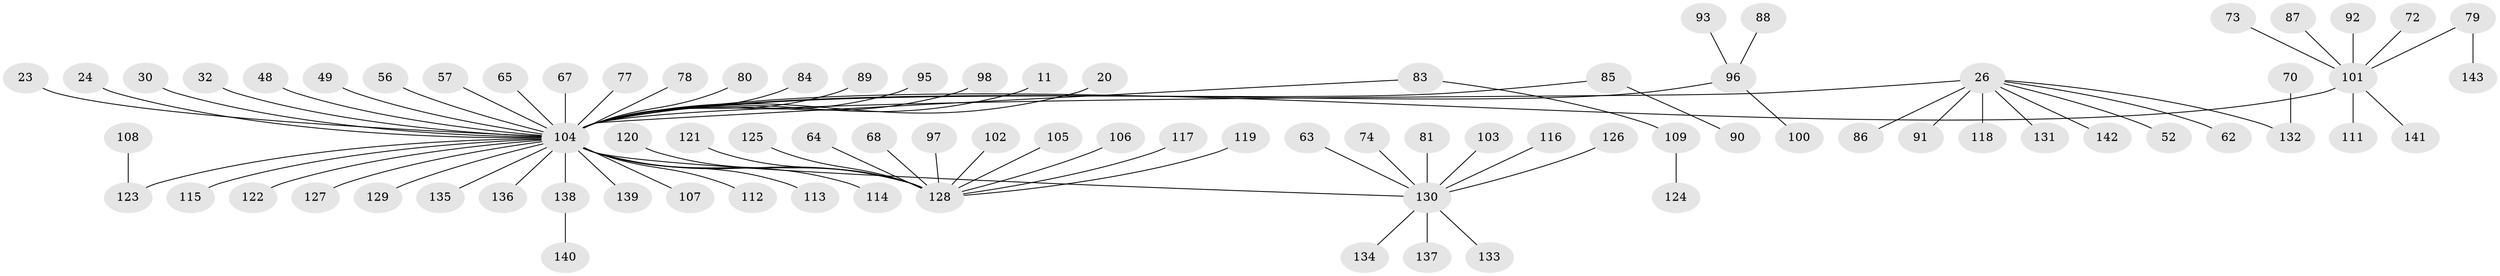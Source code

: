 // original degree distribution, {9: 0.027972027972027972, 10: 0.013986013986013986, 3: 0.06293706293706294, 16: 0.006993006993006993, 4: 0.04195804195804196, 1: 0.6713286713286714, 7: 0.006993006993006993, 2: 0.13986013986013987, 6: 0.013986013986013986, 5: 0.013986013986013986}
// Generated by graph-tools (version 1.1) at 2025/51/03/04/25 21:51:08]
// undirected, 85 vertices, 84 edges
graph export_dot {
graph [start="1"]
  node [color=gray90,style=filled];
  11;
  20;
  23;
  24;
  26 [super="+14"];
  30;
  32;
  48 [super="+22"];
  49;
  52;
  56;
  57;
  62;
  63;
  64;
  65;
  67 [super="+29"];
  68;
  70;
  72;
  73;
  74;
  77 [super="+34"];
  78;
  79;
  80;
  81;
  83;
  84;
  85 [super="+25+28+55+82"];
  86;
  87;
  88;
  89;
  90;
  91;
  92 [super="+60"];
  93;
  95;
  96 [super="+12+36+42+69"];
  97;
  98;
  100;
  101 [super="+71"];
  102;
  103;
  104 [super="+2+43+16+76+21+66+18"];
  105;
  106;
  107;
  108;
  109;
  111;
  112;
  113;
  114;
  115;
  116;
  117;
  118;
  119;
  120;
  121;
  122;
  123 [super="+51+94+99"];
  124;
  125;
  126;
  127;
  128 [super="+41+44+50+46+58+59"];
  129;
  130 [super="+38+75+47"];
  131;
  132 [super="+40"];
  133;
  134;
  135;
  136;
  137;
  138 [super="+5+110"];
  139;
  140;
  141;
  142 [super="+54"];
  143;
  11 -- 104;
  20 -- 104;
  23 -- 104;
  24 -- 104;
  26 -- 118;
  26 -- 131;
  26 -- 52;
  26 -- 86;
  26 -- 91;
  26 -- 62;
  26 -- 104 [weight=3];
  26 -- 132;
  26 -- 142;
  30 -- 104;
  32 -- 104;
  48 -- 104;
  49 -- 104;
  56 -- 104;
  57 -- 104;
  63 -- 130;
  64 -- 128;
  65 -- 104;
  67 -- 104;
  68 -- 128;
  70 -- 132;
  72 -- 101;
  73 -- 101;
  74 -- 130;
  77 -- 104;
  78 -- 104;
  79 -- 143;
  79 -- 101;
  80 -- 104;
  81 -- 130;
  83 -- 109;
  83 -- 104;
  84 -- 104;
  85 -- 90;
  85 -- 104;
  87 -- 101;
  88 -- 96;
  89 -- 104;
  92 -- 101;
  93 -- 96;
  95 -- 104;
  96 -- 100;
  96 -- 104;
  97 -- 128;
  98 -- 104;
  101 -- 104;
  101 -- 141;
  101 -- 111;
  102 -- 128;
  103 -- 130;
  104 -- 113;
  104 -- 135;
  104 -- 112;
  104 -- 114;
  104 -- 115;
  104 -- 123;
  104 -- 129;
  104 -- 127;
  104 -- 107;
  104 -- 136;
  104 -- 139;
  104 -- 122;
  104 -- 138;
  104 -- 130;
  104 -- 128;
  105 -- 128;
  106 -- 128;
  108 -- 123;
  109 -- 124;
  116 -- 130;
  117 -- 128;
  119 -- 128;
  120 -- 128;
  121 -- 128;
  125 -- 128;
  126 -- 130;
  130 -- 133;
  130 -- 137;
  130 -- 134;
  138 -- 140;
}
